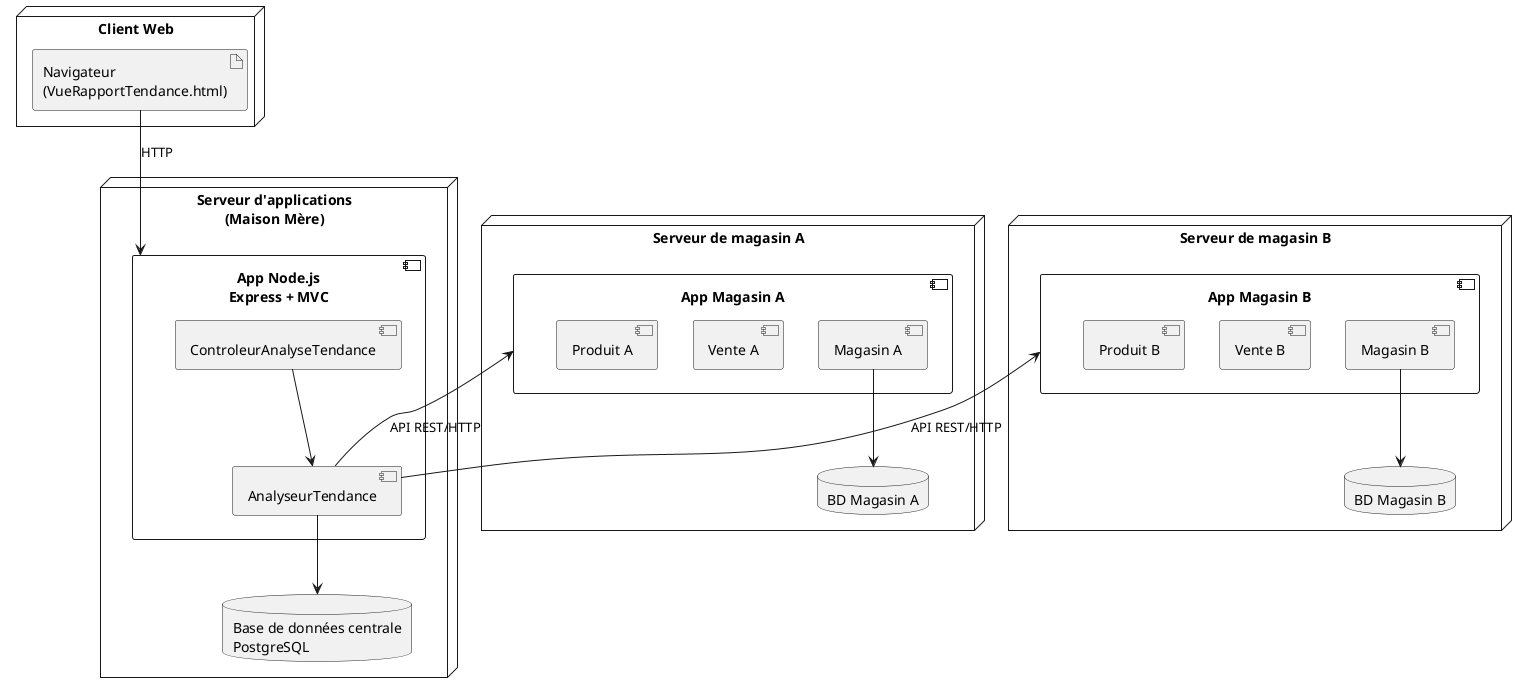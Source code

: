 @startuml

node "Client Web" {
    artifact "Navigateur\n(VueRapportTendance.html)"
}

node "Serveur d'applications\n(Maison Mère)" {
    component "App Node.js\nExpress + MVC" {
        [ControleurAnalyseTendance]
        [AnalyseurTendance]
    }

    database "Base de données centrale\nPostgreSQL" as BDC
}

node "Serveur de magasin A" {
    component "App Magasin A" {
        [Magasin A]
        [Vente A]
        [Produit A]
    }

    database "BD Magasin A" as BDA
}

node "Serveur de magasin B" {
    component "App Magasin B" {
        [Magasin B]
        [Vente B]
        [Produit B]
    }

    database "BD Magasin B" as BDB
}

' === Connexions réseau ===
"Navigateur\n(VueRapportTendance.html)" --> "App Node.js\nExpress + MVC" : HTTP
[ControleurAnalyseTendance] --> [AnalyseurTendance]
[AnalyseurTendance] --> BDC

' Synchronisation inter-magasins
"App Magasin A" <-- [AnalyseurTendance] : API REST/HTTP
"App Magasin B" <-- [AnalyseurTendance] : API REST/HTTP
[Magasin A] --> BDA
[Magasin B] --> BDB

@enduml
